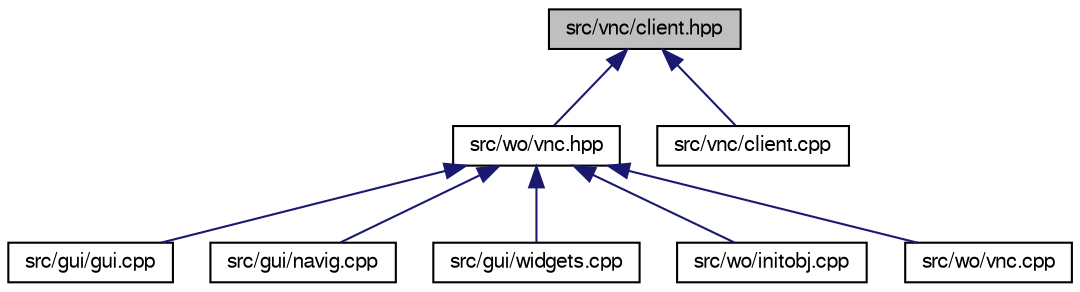 digraph "src/vnc/client.hpp"
{
 // LATEX_PDF_SIZE
  bgcolor="transparent";
  edge [fontname="FreeSans",fontsize="10",labelfontname="FreeSans",labelfontsize="10"];
  node [fontname="FreeSans",fontsize="10",shape=record];
  Node1 [label="src/vnc/client.hpp",height=0.2,width=0.4,color="black", fillcolor="grey75", style="filled", fontcolor="black",tooltip=" "];
  Node1 -> Node2 [dir="back",color="midnightblue",fontsize="10",style="solid",fontname="FreeSans"];
  Node2 [label="src/wo/vnc.hpp",height=0.2,width=0.4,color="black",URL="$a00800.html",tooltip=" "];
  Node2 -> Node3 [dir="back",color="midnightblue",fontsize="10",style="solid",fontname="FreeSans"];
  Node3 [label="src/gui/gui.cpp",height=0.2,width=0.4,color="black",URL="$a00206.html",tooltip=" "];
  Node2 -> Node4 [dir="back",color="midnightblue",fontsize="10",style="solid",fontname="FreeSans"];
  Node4 [label="src/gui/navig.cpp",height=0.2,width=0.4,color="black",URL="$a00230.html",tooltip=" "];
  Node2 -> Node5 [dir="back",color="midnightblue",fontsize="10",style="solid",fontname="FreeSans"];
  Node5 [label="src/gui/widgets.cpp",height=0.2,width=0.4,color="black",URL="$a00260.html",tooltip=" "];
  Node2 -> Node6 [dir="back",color="midnightblue",fontsize="10",style="solid",fontname="FreeSans"];
  Node6 [label="src/wo/initobj.cpp",height=0.2,width=0.4,color="black",URL="$a00551.html",tooltip=" "];
  Node2 -> Node7 [dir="back",color="midnightblue",fontsize="10",style="solid",fontname="FreeSans"];
  Node7 [label="src/wo/vnc.cpp",height=0.2,width=0.4,color="black",URL="$a00797.html",tooltip=" "];
  Node1 -> Node8 [dir="back",color="midnightblue",fontsize="10",style="solid",fontname="FreeSans"];
  Node8 [label="src/vnc/client.cpp",height=0.2,width=0.4,color="black",URL="$a01325.html",tooltip=" "];
}

